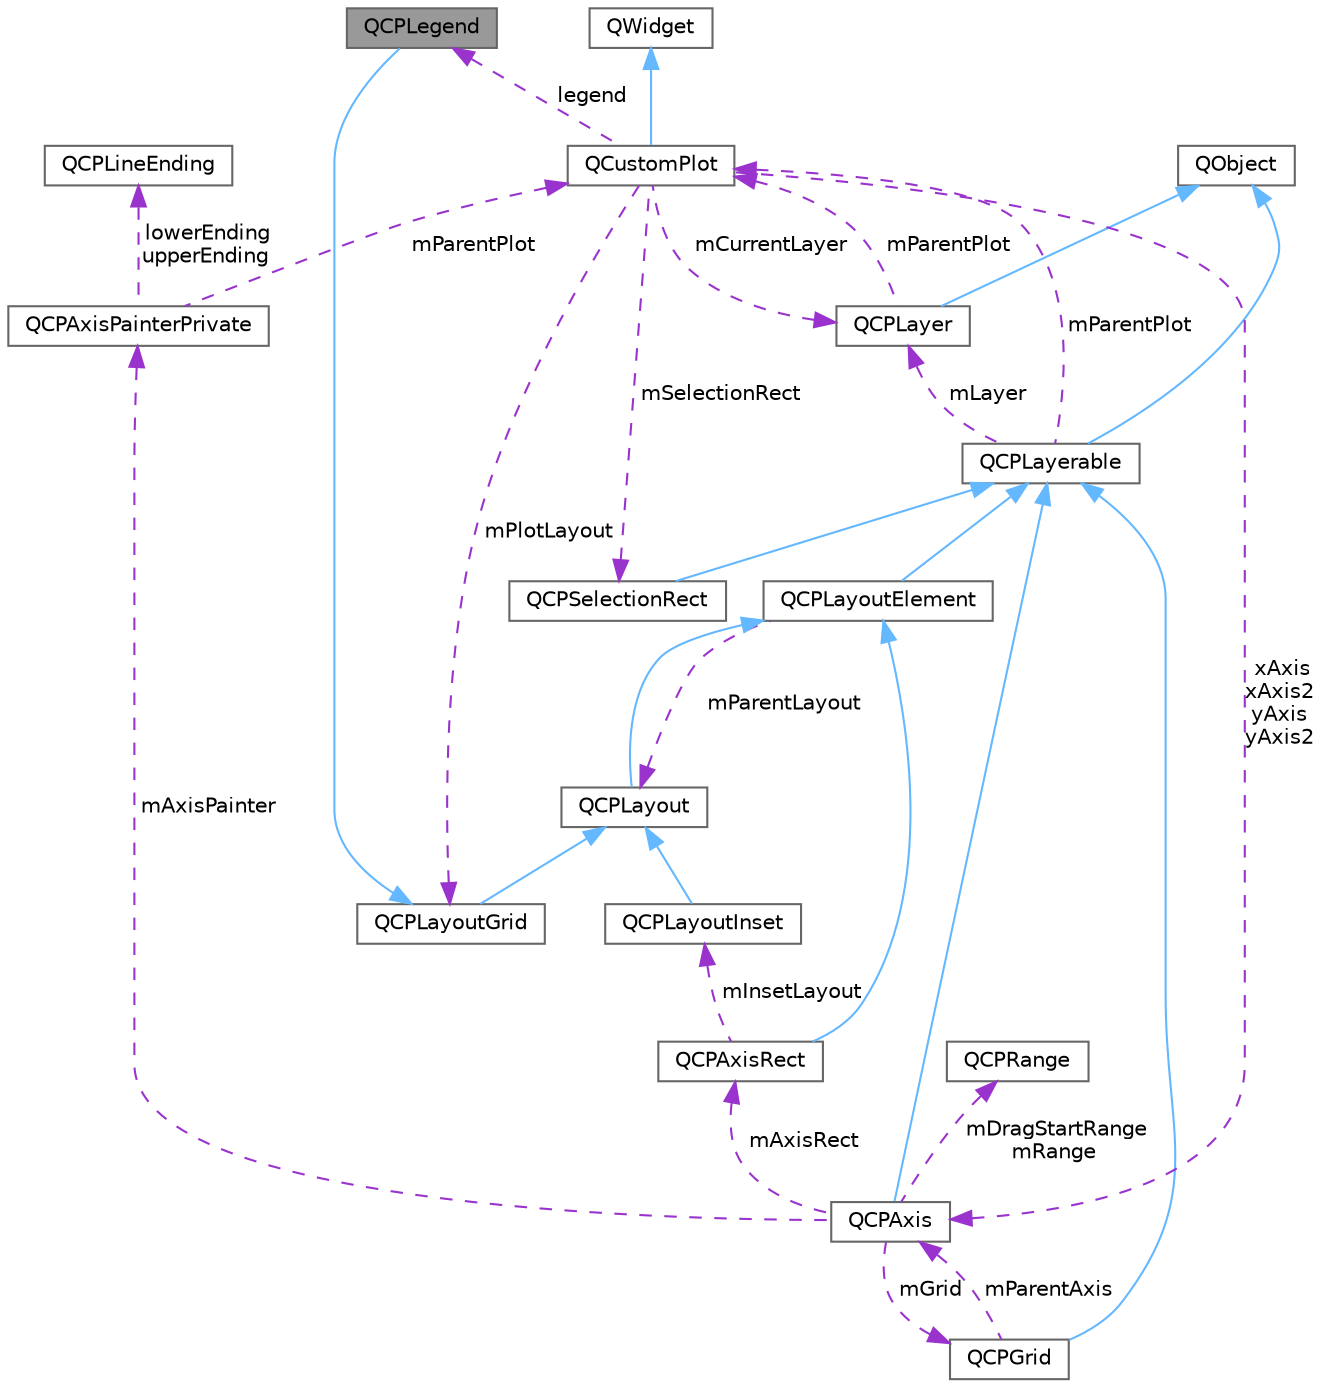 digraph "QCPLegend"
{
 // LATEX_PDF_SIZE
  bgcolor="transparent";
  edge [fontname=Helvetica,fontsize=10,labelfontname=Helvetica,labelfontsize=10];
  node [fontname=Helvetica,fontsize=10,shape=box,height=0.2,width=0.4];
  Node1 [label="QCPLegend",height=0.2,width=0.4,color="gray40", fillcolor="grey60", style="filled", fontcolor="black",tooltip="Manages a legend inside a QCustomPlot."];
  Node2 -> Node1 [dir="back",color="steelblue1",style="solid"];
  Node2 [label="QCPLayoutGrid",height=0.2,width=0.4,color="gray40", fillcolor="white", style="filled",URL="$class_q_c_p_layout_grid.html",tooltip="A layout that arranges child elements in a grid"];
  Node3 -> Node2 [dir="back",color="steelblue1",style="solid"];
  Node3 [label="QCPLayout",height=0.2,width=0.4,color="gray40", fillcolor="white", style="filled",URL="$class_q_c_p_layout.html",tooltip="The abstract base class for layouts"];
  Node4 -> Node3 [dir="back",color="steelblue1",style="solid"];
  Node4 [label="QCPLayoutElement",height=0.2,width=0.4,color="gray40", fillcolor="white", style="filled",URL="$class_q_c_p_layout_element.html",tooltip="The abstract base class for all objects that form the layout system."];
  Node5 -> Node4 [dir="back",color="steelblue1",style="solid"];
  Node5 [label="QCPLayerable",height=0.2,width=0.4,color="gray40", fillcolor="white", style="filled",URL="$class_q_c_p_layerable.html",tooltip="Base class for all drawable objects"];
  Node6 -> Node5 [dir="back",color="steelblue1",style="solid"];
  Node6 [label="QObject",height=0.2,width=0.4,color="gray40", fillcolor="white", style="filled",tooltip=" "];
  Node7 -> Node5 [dir="back",color="darkorchid3",style="dashed",label=" mParentPlot" ];
  Node7 [label="QCustomPlot",height=0.2,width=0.4,color="gray40", fillcolor="white", style="filled",URL="$class_q_custom_plot.html",tooltip="The central class of the library. This is the QWidget which displays the plot and interacts with the ..."];
  Node8 -> Node7 [dir="back",color="steelblue1",style="solid"];
  Node8 [label="QWidget",height=0.2,width=0.4,color="gray40", fillcolor="white", style="filled",tooltip=" "];
  Node9 -> Node7 [dir="back",color="darkorchid3",style="dashed",label=" xAxis\nxAxis2\nyAxis\nyAxis2" ];
  Node9 [label="QCPAxis",height=0.2,width=0.4,color="gray40", fillcolor="white", style="filled",URL="$class_q_c_p_axis.html",tooltip="Manages a single axis inside a QCustomPlot."];
  Node5 -> Node9 [dir="back",color="steelblue1",style="solid"];
  Node10 -> Node9 [dir="back",color="darkorchid3",style="dashed",label=" mAxisRect" ];
  Node10 [label="QCPAxisRect",height=0.2,width=0.4,color="gray40", fillcolor="white", style="filled",URL="$class_q_c_p_axis_rect.html",tooltip="Holds multiple axes and arranges them in a rectangular shape."];
  Node4 -> Node10 [dir="back",color="steelblue1",style="solid"];
  Node11 -> Node10 [dir="back",color="darkorchid3",style="dashed",label=" mInsetLayout" ];
  Node11 [label="QCPLayoutInset",height=0.2,width=0.4,color="gray40", fillcolor="white", style="filled",URL="$class_q_c_p_layout_inset.html",tooltip="A layout that places child elements aligned to the border or arbitrarily positioned"];
  Node3 -> Node11 [dir="back",color="steelblue1",style="solid"];
  Node12 -> Node9 [dir="back",color="darkorchid3",style="dashed",label=" mDragStartRange\nmRange" ];
  Node12 [label="QCPRange",height=0.2,width=0.4,color="gray40", fillcolor="white", style="filled",URL="$class_q_c_p_range.html",tooltip="Represents the range an axis is encompassing."];
  Node13 -> Node9 [dir="back",color="darkorchid3",style="dashed",label=" mGrid" ];
  Node13 [label="QCPGrid",height=0.2,width=0.4,color="gray40", fillcolor="white", style="filled",URL="$class_q_c_p_grid.html",tooltip="Responsible for drawing the grid of a QCPAxis."];
  Node5 -> Node13 [dir="back",color="steelblue1",style="solid"];
  Node9 -> Node13 [dir="back",color="darkorchid3",style="dashed",label=" mParentAxis" ];
  Node14 -> Node9 [dir="back",color="darkorchid3",style="dashed",label=" mAxisPainter" ];
  Node14 [label="QCPAxisPainterPrivate",height=0.2,width=0.4,color="gray40", fillcolor="white", style="filled",URL="$class_q_c_p_axis_painter_private.html",tooltip=" "];
  Node15 -> Node14 [dir="back",color="darkorchid3",style="dashed",label=" lowerEnding\nupperEnding" ];
  Node15 [label="QCPLineEnding",height=0.2,width=0.4,color="gray40", fillcolor="white", style="filled",URL="$class_q_c_p_line_ending.html",tooltip="Handles the different ending decorations for line-like items"];
  Node7 -> Node14 [dir="back",color="darkorchid3",style="dashed",label=" mParentPlot" ];
  Node1 -> Node7 [dir="back",color="darkorchid3",style="dashed",label=" legend" ];
  Node2 -> Node7 [dir="back",color="darkorchid3",style="dashed",label=" mPlotLayout" ];
  Node16 -> Node7 [dir="back",color="darkorchid3",style="dashed",label=" mCurrentLayer" ];
  Node16 [label="QCPLayer",height=0.2,width=0.4,color="gray40", fillcolor="white", style="filled",URL="$class_q_c_p_layer.html",tooltip="A layer that may contain objects, to control the rendering order"];
  Node6 -> Node16 [dir="back",color="steelblue1",style="solid"];
  Node7 -> Node16 [dir="back",color="darkorchid3",style="dashed",label=" mParentPlot" ];
  Node17 -> Node7 [dir="back",color="darkorchid3",style="dashed",label=" mSelectionRect" ];
  Node17 [label="QCPSelectionRect",height=0.2,width=0.4,color="gray40", fillcolor="white", style="filled",URL="$class_q_c_p_selection_rect.html",tooltip="Provides rect/rubber-band data selection and range zoom interaction"];
  Node5 -> Node17 [dir="back",color="steelblue1",style="solid"];
  Node16 -> Node5 [dir="back",color="darkorchid3",style="dashed",label=" mLayer" ];
  Node3 -> Node4 [dir="back",color="darkorchid3",style="dashed",label=" mParentLayout" ];
}
